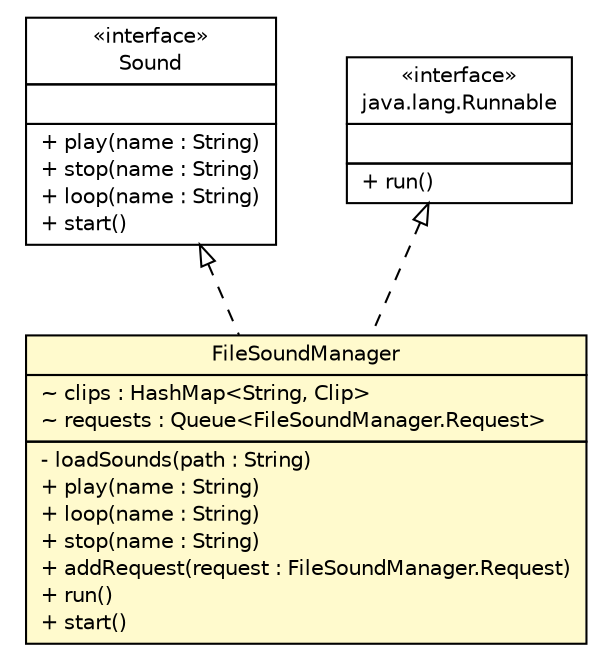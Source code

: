 #!/usr/local/bin/dot
#
# Class diagram 
# Generated by UMLGraph version R5_6 (http://www.umlgraph.org/)
#

digraph G {
	edge [fontname="Helvetica",fontsize=10,labelfontname="Helvetica",labelfontsize=10];
	node [fontname="Helvetica",fontsize=10,shape=plaintext];
	nodesep=0.25;
	ranksep=0.5;
	// main.Sound
	c8789 [label=<<table title="main.Sound" border="0" cellborder="1" cellspacing="0" cellpadding="2" port="p" href="./Sound.html">
		<tr><td><table border="0" cellspacing="0" cellpadding="1">
<tr><td align="center" balign="center"> &#171;interface&#187; </td></tr>
<tr><td align="center" balign="center"> Sound </td></tr>
		</table></td></tr>
		<tr><td><table border="0" cellspacing="0" cellpadding="1">
<tr><td align="left" balign="left">  </td></tr>
		</table></td></tr>
		<tr><td><table border="0" cellspacing="0" cellpadding="1">
<tr><td align="left" balign="left"> + play(name : String) </td></tr>
<tr><td align="left" balign="left"> + stop(name : String) </td></tr>
<tr><td align="left" balign="left"> + loop(name : String) </td></tr>
<tr><td align="left" balign="left"> + start() </td></tr>
		</table></td></tr>
		</table>>, URL="./Sound.html", fontname="Helvetica", fontcolor="black", fontsize=10.0];
	// main.FileSoundManager
	c8798 [label=<<table title="main.FileSoundManager" border="0" cellborder="1" cellspacing="0" cellpadding="2" port="p" bgcolor="lemonChiffon" href="./FileSoundManager.html">
		<tr><td><table border="0" cellspacing="0" cellpadding="1">
<tr><td align="center" balign="center"> FileSoundManager </td></tr>
		</table></td></tr>
		<tr><td><table border="0" cellspacing="0" cellpadding="1">
<tr><td align="left" balign="left"> ~ clips : HashMap&lt;String, Clip&gt; </td></tr>
<tr><td align="left" balign="left"> ~ requests : Queue&lt;FileSoundManager.Request&gt; </td></tr>
		</table></td></tr>
		<tr><td><table border="0" cellspacing="0" cellpadding="1">
<tr><td align="left" balign="left"> - loadSounds(path : String) </td></tr>
<tr><td align="left" balign="left"> + play(name : String) </td></tr>
<tr><td align="left" balign="left"> + loop(name : String) </td></tr>
<tr><td align="left" balign="left"> + stop(name : String) </td></tr>
<tr><td align="left" balign="left"> + addRequest(request : FileSoundManager.Request) </td></tr>
<tr><td align="left" balign="left"> + run() </td></tr>
<tr><td align="left" balign="left"> + start() </td></tr>
		</table></td></tr>
		</table>>, URL="./FileSoundManager.html", fontname="Helvetica", fontcolor="black", fontsize=10.0];
	//main.FileSoundManager implements java.lang.Runnable
	c8912:p -> c8798:p [dir=back,arrowtail=empty,style=dashed];
	//main.FileSoundManager implements main.Sound
	c8789:p -> c8798:p [dir=back,arrowtail=empty,style=dashed];
	// java.lang.Runnable
	c8912 [label=<<table title="java.lang.Runnable" border="0" cellborder="1" cellspacing="0" cellpadding="2" port="p" href="http://java.sun.com/j2se/1.4.2/docs/api/java/lang/Runnable.html">
		<tr><td><table border="0" cellspacing="0" cellpadding="1">
<tr><td align="center" balign="center"> &#171;interface&#187; </td></tr>
<tr><td align="center" balign="center"> java.lang.Runnable </td></tr>
		</table></td></tr>
		<tr><td><table border="0" cellspacing="0" cellpadding="1">
<tr><td align="left" balign="left">  </td></tr>
		</table></td></tr>
		<tr><td><table border="0" cellspacing="0" cellpadding="1">
<tr><td align="left" balign="left"> + run() </td></tr>
		</table></td></tr>
		</table>>, URL="http://java.sun.com/j2se/1.4.2/docs/api/java/lang/Runnable.html", fontname="Helvetica", fontcolor="black", fontsize=10.0];
}

